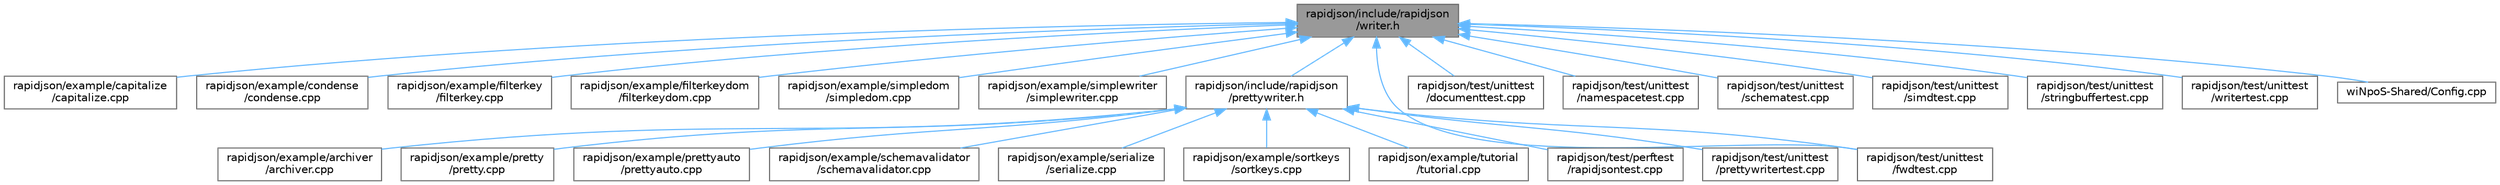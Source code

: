 digraph "rapidjson/include/rapidjson/writer.h"
{
 // LATEX_PDF_SIZE
  bgcolor="transparent";
  edge [fontname=Helvetica,fontsize=10,labelfontname=Helvetica,labelfontsize=10];
  node [fontname=Helvetica,fontsize=10,shape=box,height=0.2,width=0.4];
  Node1 [id="Node000001",label="rapidjson/include/rapidjson\l/writer.h",height=0.2,width=0.4,color="gray40", fillcolor="grey60", style="filled", fontcolor="black",tooltip=" "];
  Node1 -> Node2 [id="edge1_Node000001_Node000002",dir="back",color="steelblue1",style="solid",tooltip=" "];
  Node2 [id="Node000002",label="rapidjson/example/capitalize\l/capitalize.cpp",height=0.2,width=0.4,color="grey40", fillcolor="white", style="filled",URL="$capitalize_8cpp.html",tooltip=" "];
  Node1 -> Node3 [id="edge2_Node000001_Node000003",dir="back",color="steelblue1",style="solid",tooltip=" "];
  Node3 [id="Node000003",label="rapidjson/example/condense\l/condense.cpp",height=0.2,width=0.4,color="grey40", fillcolor="white", style="filled",URL="$condense_8cpp.html",tooltip=" "];
  Node1 -> Node4 [id="edge3_Node000001_Node000004",dir="back",color="steelblue1",style="solid",tooltip=" "];
  Node4 [id="Node000004",label="rapidjson/example/filterkey\l/filterkey.cpp",height=0.2,width=0.4,color="grey40", fillcolor="white", style="filled",URL="$filterkey_8cpp.html",tooltip=" "];
  Node1 -> Node5 [id="edge4_Node000001_Node000005",dir="back",color="steelblue1",style="solid",tooltip=" "];
  Node5 [id="Node000005",label="rapidjson/example/filterkeydom\l/filterkeydom.cpp",height=0.2,width=0.4,color="grey40", fillcolor="white", style="filled",URL="$filterkeydom_8cpp.html",tooltip=" "];
  Node1 -> Node6 [id="edge5_Node000001_Node000006",dir="back",color="steelblue1",style="solid",tooltip=" "];
  Node6 [id="Node000006",label="rapidjson/example/simpledom\l/simpledom.cpp",height=0.2,width=0.4,color="grey40", fillcolor="white", style="filled",URL="$simpledom_8cpp.html",tooltip=" "];
  Node1 -> Node7 [id="edge6_Node000001_Node000007",dir="back",color="steelblue1",style="solid",tooltip=" "];
  Node7 [id="Node000007",label="rapidjson/example/simplewriter\l/simplewriter.cpp",height=0.2,width=0.4,color="grey40", fillcolor="white", style="filled",URL="$simplewriter_8cpp.html",tooltip=" "];
  Node1 -> Node8 [id="edge7_Node000001_Node000008",dir="back",color="steelblue1",style="solid",tooltip=" "];
  Node8 [id="Node000008",label="rapidjson/include/rapidjson\l/prettywriter.h",height=0.2,width=0.4,color="grey40", fillcolor="white", style="filled",URL="$prettywriter_8h.html",tooltip=" "];
  Node8 -> Node9 [id="edge8_Node000008_Node000009",dir="back",color="steelblue1",style="solid",tooltip=" "];
  Node9 [id="Node000009",label="rapidjson/example/archiver\l/archiver.cpp",height=0.2,width=0.4,color="grey40", fillcolor="white", style="filled",URL="$archiver_8cpp.html",tooltip=" "];
  Node8 -> Node10 [id="edge9_Node000008_Node000010",dir="back",color="steelblue1",style="solid",tooltip=" "];
  Node10 [id="Node000010",label="rapidjson/example/pretty\l/pretty.cpp",height=0.2,width=0.4,color="grey40", fillcolor="white", style="filled",URL="$pretty_8cpp.html",tooltip=" "];
  Node8 -> Node11 [id="edge10_Node000008_Node000011",dir="back",color="steelblue1",style="solid",tooltip=" "];
  Node11 [id="Node000011",label="rapidjson/example/prettyauto\l/prettyauto.cpp",height=0.2,width=0.4,color="grey40", fillcolor="white", style="filled",URL="$prettyauto_8cpp.html",tooltip=" "];
  Node8 -> Node12 [id="edge11_Node000008_Node000012",dir="back",color="steelblue1",style="solid",tooltip=" "];
  Node12 [id="Node000012",label="rapidjson/example/schemavalidator\l/schemavalidator.cpp",height=0.2,width=0.4,color="grey40", fillcolor="white", style="filled",URL="$schemavalidator_8cpp.html",tooltip=" "];
  Node8 -> Node13 [id="edge12_Node000008_Node000013",dir="back",color="steelblue1",style="solid",tooltip=" "];
  Node13 [id="Node000013",label="rapidjson/example/serialize\l/serialize.cpp",height=0.2,width=0.4,color="grey40", fillcolor="white", style="filled",URL="$serialize_8cpp.html",tooltip=" "];
  Node8 -> Node14 [id="edge13_Node000008_Node000014",dir="back",color="steelblue1",style="solid",tooltip=" "];
  Node14 [id="Node000014",label="rapidjson/example/sortkeys\l/sortkeys.cpp",height=0.2,width=0.4,color="grey40", fillcolor="white", style="filled",URL="$sortkeys_8cpp.html",tooltip=" "];
  Node8 -> Node15 [id="edge14_Node000008_Node000015",dir="back",color="steelblue1",style="solid",tooltip=" "];
  Node15 [id="Node000015",label="rapidjson/example/tutorial\l/tutorial.cpp",height=0.2,width=0.4,color="grey40", fillcolor="white", style="filled",URL="$tutorial_8cpp.html",tooltip=" "];
  Node8 -> Node16 [id="edge15_Node000008_Node000016",dir="back",color="steelblue1",style="solid",tooltip=" "];
  Node16 [id="Node000016",label="rapidjson/test/perftest\l/rapidjsontest.cpp",height=0.2,width=0.4,color="grey40", fillcolor="white", style="filled",URL="$rapidjsontest_8cpp.html",tooltip=" "];
  Node8 -> Node17 [id="edge16_Node000008_Node000017",dir="back",color="steelblue1",style="solid",tooltip=" "];
  Node17 [id="Node000017",label="rapidjson/test/unittest\l/fwdtest.cpp",height=0.2,width=0.4,color="grey40", fillcolor="white", style="filled",URL="$fwdtest_8cpp.html",tooltip=" "];
  Node8 -> Node18 [id="edge17_Node000008_Node000018",dir="back",color="steelblue1",style="solid",tooltip=" "];
  Node18 [id="Node000018",label="rapidjson/test/unittest\l/prettywritertest.cpp",height=0.2,width=0.4,color="grey40", fillcolor="white", style="filled",URL="$prettywritertest_8cpp.html",tooltip=" "];
  Node1 -> Node19 [id="edge18_Node000001_Node000019",dir="back",color="steelblue1",style="solid",tooltip=" "];
  Node19 [id="Node000019",label="rapidjson/test/unittest\l/documenttest.cpp",height=0.2,width=0.4,color="grey40", fillcolor="white", style="filled",URL="$documenttest_8cpp.html",tooltip=" "];
  Node1 -> Node17 [id="edge19_Node000001_Node000017",dir="back",color="steelblue1",style="solid",tooltip=" "];
  Node1 -> Node20 [id="edge20_Node000001_Node000020",dir="back",color="steelblue1",style="solid",tooltip=" "];
  Node20 [id="Node000020",label="rapidjson/test/unittest\l/namespacetest.cpp",height=0.2,width=0.4,color="grey40", fillcolor="white", style="filled",URL="$namespacetest_8cpp.html",tooltip=" "];
  Node1 -> Node21 [id="edge21_Node000001_Node000021",dir="back",color="steelblue1",style="solid",tooltip=" "];
  Node21 [id="Node000021",label="rapidjson/test/unittest\l/schematest.cpp",height=0.2,width=0.4,color="grey40", fillcolor="white", style="filled",URL="$unittest_2schematest_8cpp.html",tooltip=" "];
  Node1 -> Node22 [id="edge22_Node000001_Node000022",dir="back",color="steelblue1",style="solid",tooltip=" "];
  Node22 [id="Node000022",label="rapidjson/test/unittest\l/simdtest.cpp",height=0.2,width=0.4,color="grey40", fillcolor="white", style="filled",URL="$simdtest_8cpp.html",tooltip=" "];
  Node1 -> Node23 [id="edge23_Node000001_Node000023",dir="back",color="steelblue1",style="solid",tooltip=" "];
  Node23 [id="Node000023",label="rapidjson/test/unittest\l/stringbuffertest.cpp",height=0.2,width=0.4,color="grey40", fillcolor="white", style="filled",URL="$stringbuffertest_8cpp.html",tooltip=" "];
  Node1 -> Node24 [id="edge24_Node000001_Node000024",dir="back",color="steelblue1",style="solid",tooltip=" "];
  Node24 [id="Node000024",label="rapidjson/test/unittest\l/writertest.cpp",height=0.2,width=0.4,color="grey40", fillcolor="white", style="filled",URL="$writertest_8cpp.html",tooltip=" "];
  Node1 -> Node25 [id="edge25_Node000001_Node000025",dir="back",color="steelblue1",style="solid",tooltip=" "];
  Node25 [id="Node000025",label="wiNpoS-Shared/Config.cpp",height=0.2,width=0.4,color="grey40", fillcolor="white", style="filled",URL="$_config_8cpp.html",tooltip=" "];
}
